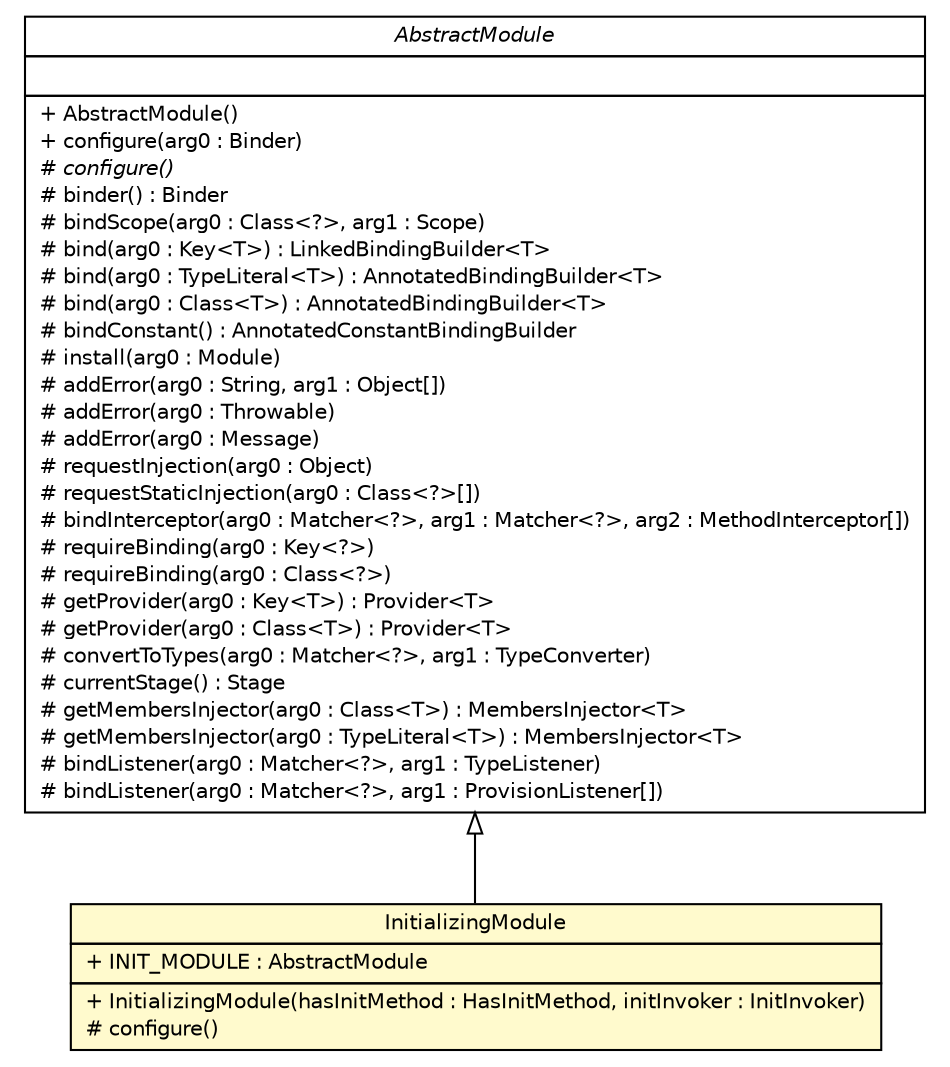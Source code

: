 #!/usr/local/bin/dot
#
# Class diagram 
# Generated by UMLGraph version R5_6 (http://www.umlgraph.org/)
#

digraph G {
	edge [fontname="Helvetica",fontsize=10,labelfontname="Helvetica",labelfontsize=10];
	node [fontname="Helvetica",fontsize=10,shape=plaintext];
	nodesep=0.25;
	ranksep=0.5;
	// sorcer.container.core.InitializingModule
	c295182 [label=<<table title="sorcer.container.core.InitializingModule" border="0" cellborder="1" cellspacing="0" cellpadding="2" port="p" bgcolor="lemonChiffon" href="./InitializingModule.html">
		<tr><td><table border="0" cellspacing="0" cellpadding="1">
<tr><td align="center" balign="center"> InitializingModule </td></tr>
		</table></td></tr>
		<tr><td><table border="0" cellspacing="0" cellpadding="1">
<tr><td align="left" balign="left"> + INIT_MODULE : AbstractModule </td></tr>
		</table></td></tr>
		<tr><td><table border="0" cellspacing="0" cellpadding="1">
<tr><td align="left" balign="left"> + InitializingModule(hasInitMethod : HasInitMethod, initInvoker : InitInvoker) </td></tr>
<tr><td align="left" balign="left"> # configure() </td></tr>
		</table></td></tr>
		</table>>, URL="./InitializingModule.html", fontname="Helvetica", fontcolor="black", fontsize=10.0];
	//sorcer.container.core.InitializingModule extends com.google.inject.AbstractModule
	c295421:p -> c295182:p [dir=back,arrowtail=empty];
	// com.google.inject.AbstractModule
	c295421 [label=<<table title="com.google.inject.AbstractModule" border="0" cellborder="1" cellspacing="0" cellpadding="2" port="p">
		<tr><td><table border="0" cellspacing="0" cellpadding="1">
<tr><td align="center" balign="center"><font face="Helvetica-Oblique"> AbstractModule </font></td></tr>
		</table></td></tr>
		<tr><td><table border="0" cellspacing="0" cellpadding="1">
<tr><td align="left" balign="left">  </td></tr>
		</table></td></tr>
		<tr><td><table border="0" cellspacing="0" cellpadding="1">
<tr><td align="left" balign="left"> + AbstractModule() </td></tr>
<tr><td align="left" balign="left"> + configure(arg0 : Binder) </td></tr>
<tr><td align="left" balign="left"><font face="Helvetica-Oblique" point-size="10.0"> # configure() </font></td></tr>
<tr><td align="left" balign="left"> # binder() : Binder </td></tr>
<tr><td align="left" balign="left"> # bindScope(arg0 : Class&lt;?&gt;, arg1 : Scope) </td></tr>
<tr><td align="left" balign="left"> # bind(arg0 : Key&lt;T&gt;) : LinkedBindingBuilder&lt;T&gt; </td></tr>
<tr><td align="left" balign="left"> # bind(arg0 : TypeLiteral&lt;T&gt;) : AnnotatedBindingBuilder&lt;T&gt; </td></tr>
<tr><td align="left" balign="left"> # bind(arg0 : Class&lt;T&gt;) : AnnotatedBindingBuilder&lt;T&gt; </td></tr>
<tr><td align="left" balign="left"> # bindConstant() : AnnotatedConstantBindingBuilder </td></tr>
<tr><td align="left" balign="left"> # install(arg0 : Module) </td></tr>
<tr><td align="left" balign="left"> # addError(arg0 : String, arg1 : Object[]) </td></tr>
<tr><td align="left" balign="left"> # addError(arg0 : Throwable) </td></tr>
<tr><td align="left" balign="left"> # addError(arg0 : Message) </td></tr>
<tr><td align="left" balign="left"> # requestInjection(arg0 : Object) </td></tr>
<tr><td align="left" balign="left"> # requestStaticInjection(arg0 : Class&lt;?&gt;[]) </td></tr>
<tr><td align="left" balign="left"> # bindInterceptor(arg0 : Matcher&lt;?&gt;, arg1 : Matcher&lt;?&gt;, arg2 : MethodInterceptor[]) </td></tr>
<tr><td align="left" balign="left"> # requireBinding(arg0 : Key&lt;?&gt;) </td></tr>
<tr><td align="left" balign="left"> # requireBinding(arg0 : Class&lt;?&gt;) </td></tr>
<tr><td align="left" balign="left"> # getProvider(arg0 : Key&lt;T&gt;) : Provider&lt;T&gt; </td></tr>
<tr><td align="left" balign="left"> # getProvider(arg0 : Class&lt;T&gt;) : Provider&lt;T&gt; </td></tr>
<tr><td align="left" balign="left"> # convertToTypes(arg0 : Matcher&lt;?&gt;, arg1 : TypeConverter) </td></tr>
<tr><td align="left" balign="left"> # currentStage() : Stage </td></tr>
<tr><td align="left" balign="left"> # getMembersInjector(arg0 : Class&lt;T&gt;) : MembersInjector&lt;T&gt; </td></tr>
<tr><td align="left" balign="left"> # getMembersInjector(arg0 : TypeLiteral&lt;T&gt;) : MembersInjector&lt;T&gt; </td></tr>
<tr><td align="left" balign="left"> # bindListener(arg0 : Matcher&lt;?&gt;, arg1 : TypeListener) </td></tr>
<tr><td align="left" balign="left"> # bindListener(arg0 : Matcher&lt;?&gt;, arg1 : ProvisionListener[]) </td></tr>
		</table></td></tr>
		</table>>, URL="null", fontname="Helvetica", fontcolor="black", fontsize=10.0];
}

